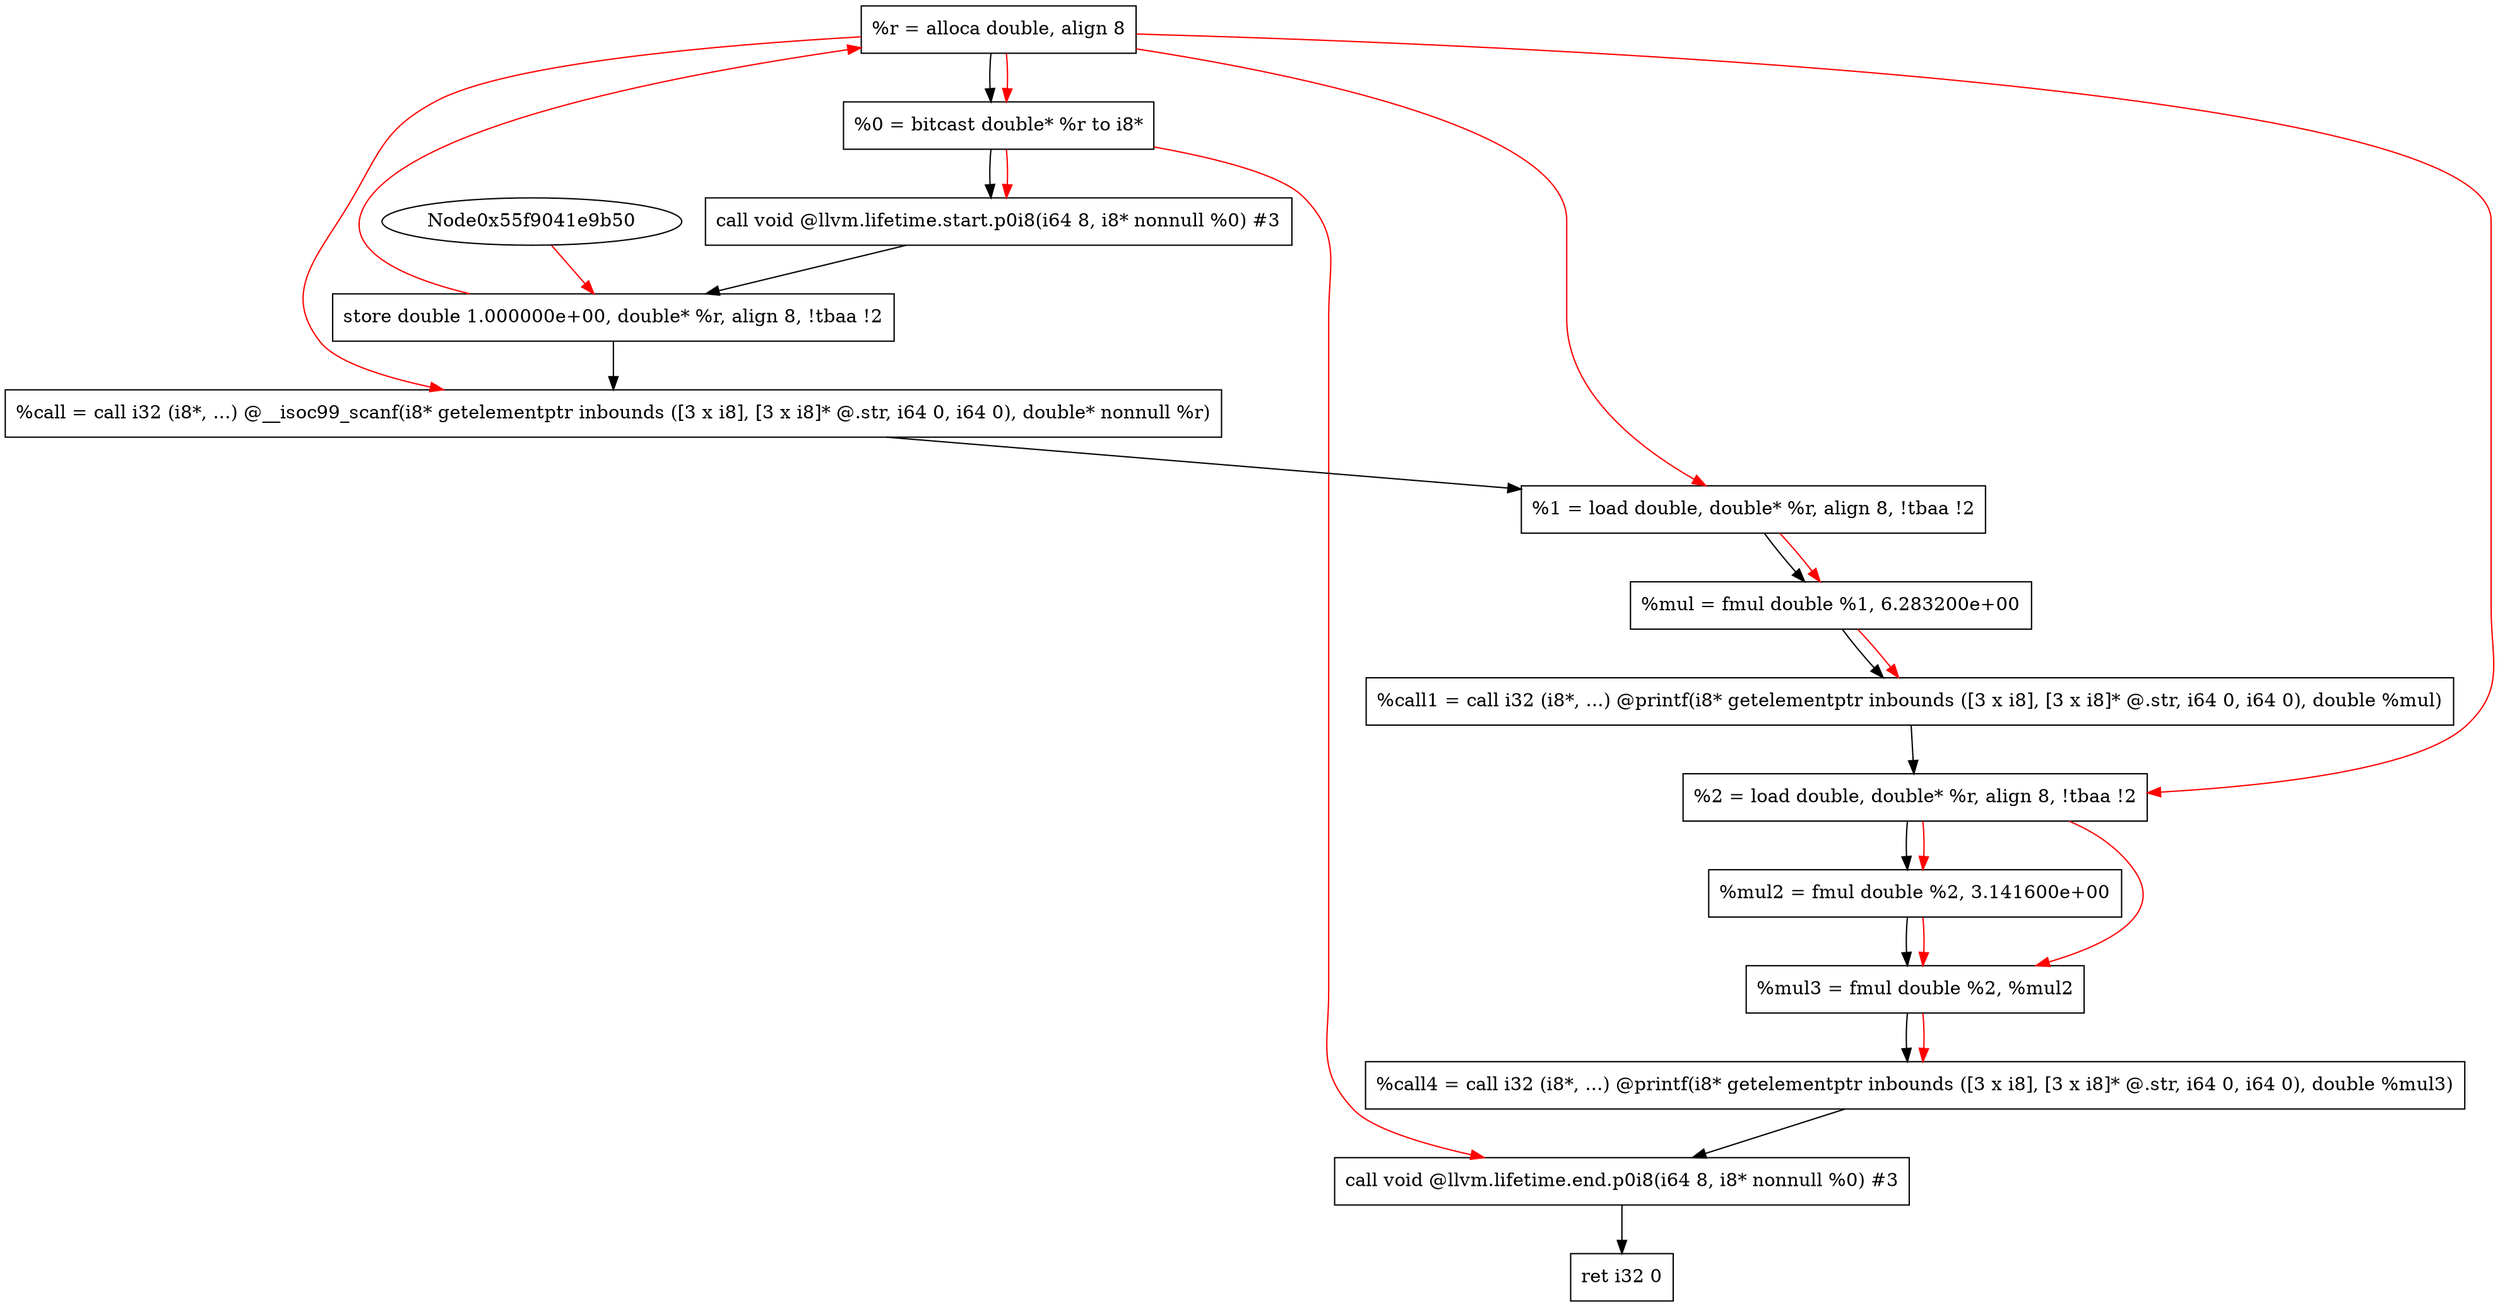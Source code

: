 digraph "CDFG for'func' function" {
	Node0x55f9041e8558[shape=record, label="  %r = alloca double, align 8"];
	Node0x55f9041e8c18[shape=record, label="  %0 = bitcast double* %r to i8*"];
	Node0x55f9041e9078[shape=record, label="  call void @llvm.lifetime.start.p0i8(i64 8, i8* nonnull %0) #3"];
	Node0x55f9041e9bc0[shape=record, label="  store double 1.000000e+00, double* %r, align 8, !tbaa !2"];
	Node0x55f9041eae58[shape=record, label="  %call = call i32 (i8*, ...) @__isoc99_scanf(i8* getelementptr inbounds ([3 x i8], [3 x i8]* @.str, i64 0, i64 0), double* nonnull %r)"];
	Node0x55f9041eaf18[shape=record, label="  %1 = load double, double* %r, align 8, !tbaa !2"];
	Node0x55f9041eb600[shape=record, label="  %mul = fmul double %1, 6.283200e+00"];
	Node0x55f9041eb738[shape=record, label="  %call1 = call i32 (i8*, ...) @printf(i8* getelementptr inbounds ([3 x i8], [3 x i8]* @.str, i64 0, i64 0), double %mul)"];
	Node0x55f9041eb818[shape=record, label="  %2 = load double, double* %r, align 8, !tbaa !2"];
	Node0x55f9041eb900[shape=record, label="  %mul2 = fmul double %2, 3.141600e+00"];
	Node0x55f9041eb970[shape=record, label="  %mul3 = fmul double %2, %mul2"];
	Node0x55f9041eba38[shape=record, label="  %call4 = call i32 (i8*, ...) @printf(i8* getelementptr inbounds ([3 x i8], [3 x i8]* @.str, i64 0, i64 0), double %mul3)"];
	Node0x55f9041ebc78[shape=record, label="  call void @llvm.lifetime.end.p0i8(i64 8, i8* nonnull %0) #3"];
	Node0x55f9041ebd38[shape=record, label="  ret i32 0"];
	Node0x55f9041e8558 -> Node0x55f9041e8c18
	Node0x55f9041e8c18 -> Node0x55f9041e9078
	Node0x55f9041e9078 -> Node0x55f9041e9bc0
	Node0x55f9041e9bc0 -> Node0x55f9041eae58
	Node0x55f9041eae58 -> Node0x55f9041eaf18
	Node0x55f9041eaf18 -> Node0x55f9041eb600
	Node0x55f9041eb600 -> Node0x55f9041eb738
	Node0x55f9041eb738 -> Node0x55f9041eb818
	Node0x55f9041eb818 -> Node0x55f9041eb900
	Node0x55f9041eb900 -> Node0x55f9041eb970
	Node0x55f9041eb970 -> Node0x55f9041eba38
	Node0x55f9041eba38 -> Node0x55f9041ebc78
	Node0x55f9041ebc78 -> Node0x55f9041ebd38
edge [color=red]
	Node0x55f9041e8558 -> Node0x55f9041e8c18
	Node0x55f9041e8c18 -> Node0x55f9041e9078
	Node0x55f9041e9b50 -> Node0x55f9041e9bc0
	Node0x55f9041e9bc0 -> Node0x55f9041e8558
	Node0x55f9041e8558 -> Node0x55f9041eae58
	Node0x55f9041e8558 -> Node0x55f9041eaf18
	Node0x55f9041eaf18 -> Node0x55f9041eb600
	Node0x55f9041eb600 -> Node0x55f9041eb738
	Node0x55f9041e8558 -> Node0x55f9041eb818
	Node0x55f9041eb818 -> Node0x55f9041eb900
	Node0x55f9041eb818 -> Node0x55f9041eb970
	Node0x55f9041eb900 -> Node0x55f9041eb970
	Node0x55f9041eb970 -> Node0x55f9041eba38
	Node0x55f9041e8c18 -> Node0x55f9041ebc78
}
